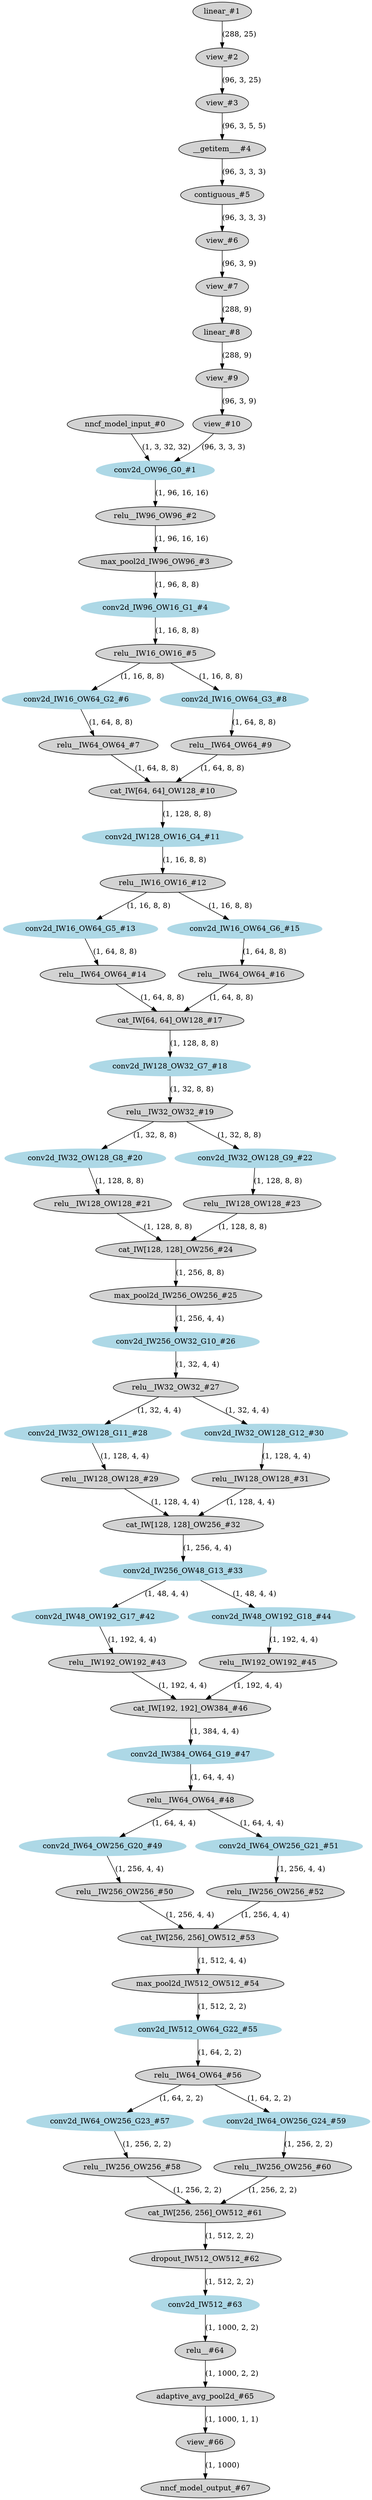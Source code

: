strict digraph  {
"0 /nncf_model_input_0" [id=0, label="nncf_model_input_#0", style=filled, type=nncf_model_input];
"1 SqueezeNet/Sequential[features]/NNCFConv2d[0]/ModuleDict[pre_ops]/UpdateWeight[3]/ElasticKernelConv2DOp[op]/linear_0" [id=1, label="linear_#1", style=filled, type=linear];
"2 SqueezeNet/Sequential[features]/NNCFConv2d[0]/ModuleDict[pre_ops]/UpdateWeight[3]/ElasticKernelConv2DOp[op]/view_0" [id=2, label="view_#2", style=filled, type=view];
"3 SqueezeNet/Sequential[features]/NNCFConv2d[0]/ModuleDict[pre_ops]/UpdateWeight[3]/ElasticKernelConv2DOp[op]/view_1" [id=3, label="view_#3", style=filled, type=view];
"4 SqueezeNet/Sequential[features]/NNCFConv2d[0]/ModuleDict[pre_ops]/UpdateWeight[3]/ElasticKernelConv2DOp[op]/__getitem___0" [id=4, label="__getitem___#4", style=filled, type=__getitem__];
"5 SqueezeNet/Sequential[features]/NNCFConv2d[0]/ModuleDict[pre_ops]/UpdateWeight[3]/ElasticKernelConv2DOp[op]/contiguous_0" [id=5, label="contiguous_#5", style=filled, type=contiguous];
"6 SqueezeNet/Sequential[features]/NNCFConv2d[0]/ModuleDict[pre_ops]/UpdateWeight[3]/ElasticKernelConv2DOp[op]/view_2" [id=6, label="view_#6", style=filled, type=view];
"7 SqueezeNet/Sequential[features]/NNCFConv2d[0]/ModuleDict[pre_ops]/UpdateWeight[3]/ElasticKernelConv2DOp[op]/view_3" [id=7, label="view_#7", style=filled, type=view];
"8 SqueezeNet/Sequential[features]/NNCFConv2d[0]/ModuleDict[pre_ops]/UpdateWeight[3]/ElasticKernelConv2DOp[op]/linear_1" [id=8, label="linear_#8", style=filled, type=linear];
"9 SqueezeNet/Sequential[features]/NNCFConv2d[0]/ModuleDict[pre_ops]/UpdateWeight[3]/ElasticKernelConv2DOp[op]/view_4" [id=9, label="view_#9", style=filled, type=view];
"10 SqueezeNet/Sequential[features]/NNCFConv2d[0]/ModuleDict[pre_ops]/UpdateWeight[3]/ElasticKernelConv2DOp[op]/view_5" [id=10, label="view_#10", style=filled, type=view];
"11 SqueezeNet/Sequential[features]/NNCFConv2d[0]/conv2d_0" [color=lightblue, id=11, label="conv2d_OW96_G0_#1", style=filled, type=conv2d];
"12 SqueezeNet/Sequential[features]/ReLU[1]/relu__0" [id=12, label="relu__IW96_OW96_#2", style=filled, type=relu_];
"13 SqueezeNet/Sequential[features]/MaxPool2d[2]/max_pool2d_0" [id=13, label="max_pool2d_IW96_OW96_#3", style=filled, type=max_pool2d];
"14 SqueezeNet/Sequential[features]/Fire[3]/NNCFConv2d[squeeze]/conv2d_0" [color=lightblue, id=14, label="conv2d_IW96_OW16_G1_#4", style=filled, type=conv2d];
"15 SqueezeNet/Sequential[features]/Fire[3]/ReLU[squeeze_activation]/relu__0" [id=15, label="relu__IW16_OW16_#5", style=filled, type=relu_];
"16 SqueezeNet/Sequential[features]/Fire[3]/NNCFConv2d[expand1x1]/conv2d_0" [color=lightblue, id=16, label="conv2d_IW16_OW64_G2_#6", style=filled, type=conv2d];
"17 SqueezeNet/Sequential[features]/Fire[3]/ReLU[expand1x1_activation]/relu__0" [id=17, label="relu__IW64_OW64_#7", style=filled, type=relu_];
"18 SqueezeNet/Sequential[features]/Fire[3]/NNCFConv2d[expand3x3]/conv2d_0" [color=lightblue, id=18, label="conv2d_IW16_OW64_G3_#8", style=filled, type=conv2d];
"19 SqueezeNet/Sequential[features]/Fire[3]/ReLU[expand3x3_activation]/relu__0" [id=19, label="relu__IW64_OW64_#9", style=filled, type=relu_];
"20 SqueezeNet/Sequential[features]/Fire[3]/cat_0" [id=20, label="cat_IW[64, 64]_OW128_#10", style=filled, type=cat];
"21 SqueezeNet/Sequential[features]/Fire[4]/NNCFConv2d[squeeze]/conv2d_0" [color=lightblue, id=21, label="conv2d_IW128_OW16_G4_#11", style=filled, type=conv2d];
"22 SqueezeNet/Sequential[features]/Fire[4]/ReLU[squeeze_activation]/relu__0" [id=22, label="relu__IW16_OW16_#12", style=filled, type=relu_];
"23 SqueezeNet/Sequential[features]/Fire[4]/NNCFConv2d[expand1x1]/conv2d_0" [color=lightblue, id=23, label="conv2d_IW16_OW64_G5_#13", style=filled, type=conv2d];
"24 SqueezeNet/Sequential[features]/Fire[4]/ReLU[expand1x1_activation]/relu__0" [id=24, label="relu__IW64_OW64_#14", style=filled, type=relu_];
"25 SqueezeNet/Sequential[features]/Fire[4]/NNCFConv2d[expand3x3]/conv2d_0" [color=lightblue, id=25, label="conv2d_IW16_OW64_G6_#15", style=filled, type=conv2d];
"26 SqueezeNet/Sequential[features]/Fire[4]/ReLU[expand3x3_activation]/relu__0" [id=26, label="relu__IW64_OW64_#16", style=filled, type=relu_];
"27 SqueezeNet/Sequential[features]/Fire[4]/cat_0" [id=27, label="cat_IW[64, 64]_OW128_#17", style=filled, type=cat];
"28 SqueezeNet/Sequential[features]/Fire[5]/NNCFConv2d[squeeze]/conv2d_0" [color=lightblue, id=28, label="conv2d_IW128_OW32_G7_#18", style=filled, type=conv2d];
"29 SqueezeNet/Sequential[features]/Fire[5]/ReLU[squeeze_activation]/relu__0" [id=29, label="relu__IW32_OW32_#19", style=filled, type=relu_];
"30 SqueezeNet/Sequential[features]/Fire[5]/NNCFConv2d[expand1x1]/conv2d_0" [color=lightblue, id=30, label="conv2d_IW32_OW128_G8_#20", style=filled, type=conv2d];
"31 SqueezeNet/Sequential[features]/Fire[5]/ReLU[expand1x1_activation]/relu__0" [id=31, label="relu__IW128_OW128_#21", style=filled, type=relu_];
"32 SqueezeNet/Sequential[features]/Fire[5]/NNCFConv2d[expand3x3]/conv2d_0" [color=lightblue, id=32, label="conv2d_IW32_OW128_G9_#22", style=filled, type=conv2d];
"33 SqueezeNet/Sequential[features]/Fire[5]/ReLU[expand3x3_activation]/relu__0" [id=33, label="relu__IW128_OW128_#23", style=filled, type=relu_];
"34 SqueezeNet/Sequential[features]/Fire[5]/cat_0" [id=34, label="cat_IW[128, 128]_OW256_#24", style=filled, type=cat];
"35 SqueezeNet/Sequential[features]/MaxPool2d[6]/max_pool2d_0" [id=35, label="max_pool2d_IW256_OW256_#25", style=filled, type=max_pool2d];
"36 SqueezeNet/Sequential[features]/Fire[7]/NNCFConv2d[squeeze]/conv2d_0" [color=lightblue, id=36, label="conv2d_IW256_OW32_G10_#26", style=filled, type=conv2d];
"37 SqueezeNet/Sequential[features]/Fire[7]/ReLU[squeeze_activation]/relu__0" [id=37, label="relu__IW32_OW32_#27", style=filled, type=relu_];
"38 SqueezeNet/Sequential[features]/Fire[7]/NNCFConv2d[expand1x1]/conv2d_0" [color=lightblue, id=38, label="conv2d_IW32_OW128_G11_#28", style=filled, type=conv2d];
"39 SqueezeNet/Sequential[features]/Fire[7]/ReLU[expand1x1_activation]/relu__0" [id=39, label="relu__IW128_OW128_#29", style=filled, type=relu_];
"40 SqueezeNet/Sequential[features]/Fire[7]/NNCFConv2d[expand3x3]/conv2d_0" [color=lightblue, id=40, label="conv2d_IW32_OW128_G12_#30", style=filled, type=conv2d];
"41 SqueezeNet/Sequential[features]/Fire[7]/ReLU[expand3x3_activation]/relu__0" [id=41, label="relu__IW128_OW128_#31", style=filled, type=relu_];
"42 SqueezeNet/Sequential[features]/Fire[7]/cat_0" [id=42, label="cat_IW[128, 128]_OW256_#32", style=filled, type=cat];
"43 SqueezeNet/Sequential[features]/Fire[8]/NNCFConv2d[squeeze]/conv2d_0" [color=lightblue, id=43, label="conv2d_IW256_OW48_G13_#33", style=filled, type=conv2d];
"44 SqueezeNet/Sequential[features]/Fire[9]/NNCFConv2d[expand1x1]/conv2d_0" [color=lightblue, id=44, label="conv2d_IW48_OW192_G17_#42", style=filled, type=conv2d];
"45 SqueezeNet/Sequential[features]/Fire[9]/ReLU[expand1x1_activation]/relu__0" [id=45, label="relu__IW192_OW192_#43", style=filled, type=relu_];
"46 SqueezeNet/Sequential[features]/Fire[9]/NNCFConv2d[expand3x3]/conv2d_0" [color=lightblue, id=46, label="conv2d_IW48_OW192_G18_#44", style=filled, type=conv2d];
"47 SqueezeNet/Sequential[features]/Fire[9]/ReLU[expand3x3_activation]/relu__0" [id=47, label="relu__IW192_OW192_#45", style=filled, type=relu_];
"48 SqueezeNet/Sequential[features]/Fire[9]/cat_0" [id=48, label="cat_IW[192, 192]_OW384_#46", style=filled, type=cat];
"49 SqueezeNet/Sequential[features]/Fire[10]/NNCFConv2d[squeeze]/conv2d_0" [color=lightblue, id=49, label="conv2d_IW384_OW64_G19_#47", style=filled, type=conv2d];
"50 SqueezeNet/Sequential[features]/Fire[10]/ReLU[squeeze_activation]/relu__0" [id=50, label="relu__IW64_OW64_#48", style=filled, type=relu_];
"51 SqueezeNet/Sequential[features]/Fire[10]/NNCFConv2d[expand1x1]/conv2d_0" [color=lightblue, id=51, label="conv2d_IW64_OW256_G20_#49", style=filled, type=conv2d];
"52 SqueezeNet/Sequential[features]/Fire[10]/ReLU[expand1x1_activation]/relu__0" [id=52, label="relu__IW256_OW256_#50", style=filled, type=relu_];
"53 SqueezeNet/Sequential[features]/Fire[10]/NNCFConv2d[expand3x3]/conv2d_0" [color=lightblue, id=53, label="conv2d_IW64_OW256_G21_#51", style=filled, type=conv2d];
"54 SqueezeNet/Sequential[features]/Fire[10]/ReLU[expand3x3_activation]/relu__0" [id=54, label="relu__IW256_OW256_#52", style=filled, type=relu_];
"55 SqueezeNet/Sequential[features]/Fire[10]/cat_0" [id=55, label="cat_IW[256, 256]_OW512_#53", style=filled, type=cat];
"56 SqueezeNet/Sequential[features]/MaxPool2d[11]/max_pool2d_0" [id=56, label="max_pool2d_IW512_OW512_#54", style=filled, type=max_pool2d];
"57 SqueezeNet/Sequential[features]/Fire[12]/NNCFConv2d[squeeze]/conv2d_0" [color=lightblue, id=57, label="conv2d_IW512_OW64_G22_#55", style=filled, type=conv2d];
"58 SqueezeNet/Sequential[features]/Fire[12]/ReLU[squeeze_activation]/relu__0" [id=58, label="relu__IW64_OW64_#56", style=filled, type=relu_];
"59 SqueezeNet/Sequential[features]/Fire[12]/NNCFConv2d[expand1x1]/conv2d_0" [color=lightblue, id=59, label="conv2d_IW64_OW256_G23_#57", style=filled, type=conv2d];
"60 SqueezeNet/Sequential[features]/Fire[12]/ReLU[expand1x1_activation]/relu__0" [id=60, label="relu__IW256_OW256_#58", style=filled, type=relu_];
"61 SqueezeNet/Sequential[features]/Fire[12]/NNCFConv2d[expand3x3]/conv2d_0" [color=lightblue, id=61, label="conv2d_IW64_OW256_G24_#59", style=filled, type=conv2d];
"62 SqueezeNet/Sequential[features]/Fire[12]/ReLU[expand3x3_activation]/relu__0" [id=62, label="relu__IW256_OW256_#60", style=filled, type=relu_];
"63 SqueezeNet/Sequential[features]/Fire[12]/cat_0" [id=63, label="cat_IW[256, 256]_OW512_#61", style=filled, type=cat];
"64 SqueezeNet/Sequential[classifier]/Dropout[0]/dropout_0" [id=64, label="dropout_IW512_OW512_#62", style=filled, type=dropout];
"65 SqueezeNet/Sequential[classifier]/NNCFConv2d[1]/conv2d_0" [color=lightblue, id=65, label="conv2d_IW512_#63", style=filled, type=conv2d];
"66 SqueezeNet/Sequential[classifier]/ReLU[2]/relu__0" [id=66, label="relu__#64", style=filled, type=relu_];
"67 SqueezeNet/Sequential[classifier]/AdaptiveAvgPool2d[3]/adaptive_avg_pool2d_0" [id=67, label="adaptive_avg_pool2d_#65", style=filled, type=adaptive_avg_pool2d];
"68 SqueezeNet/view_0" [id=68, label="view_#66", style=filled, type=view];
"69 /nncf_model_output_0" [id=69, label="nncf_model_output_#67", style=filled, type=nncf_model_output];
"0 /nncf_model_input_0" -> "11 SqueezeNet/Sequential[features]/NNCFConv2d[0]/conv2d_0"  [label="(1, 3, 32, 32)", style=solid];
"1 SqueezeNet/Sequential[features]/NNCFConv2d[0]/ModuleDict[pre_ops]/UpdateWeight[3]/ElasticKernelConv2DOp[op]/linear_0" -> "2 SqueezeNet/Sequential[features]/NNCFConv2d[0]/ModuleDict[pre_ops]/UpdateWeight[3]/ElasticKernelConv2DOp[op]/view_0"  [label="(288, 25)", style=solid];
"2 SqueezeNet/Sequential[features]/NNCFConv2d[0]/ModuleDict[pre_ops]/UpdateWeight[3]/ElasticKernelConv2DOp[op]/view_0" -> "3 SqueezeNet/Sequential[features]/NNCFConv2d[0]/ModuleDict[pre_ops]/UpdateWeight[3]/ElasticKernelConv2DOp[op]/view_1"  [label="(96, 3, 25)", style=solid];
"3 SqueezeNet/Sequential[features]/NNCFConv2d[0]/ModuleDict[pre_ops]/UpdateWeight[3]/ElasticKernelConv2DOp[op]/view_1" -> "4 SqueezeNet/Sequential[features]/NNCFConv2d[0]/ModuleDict[pre_ops]/UpdateWeight[3]/ElasticKernelConv2DOp[op]/__getitem___0"  [label="(96, 3, 5, 5)", style=solid];
"4 SqueezeNet/Sequential[features]/NNCFConv2d[0]/ModuleDict[pre_ops]/UpdateWeight[3]/ElasticKernelConv2DOp[op]/__getitem___0" -> "5 SqueezeNet/Sequential[features]/NNCFConv2d[0]/ModuleDict[pre_ops]/UpdateWeight[3]/ElasticKernelConv2DOp[op]/contiguous_0"  [label="(96, 3, 3, 3)", style=solid];
"5 SqueezeNet/Sequential[features]/NNCFConv2d[0]/ModuleDict[pre_ops]/UpdateWeight[3]/ElasticKernelConv2DOp[op]/contiguous_0" -> "6 SqueezeNet/Sequential[features]/NNCFConv2d[0]/ModuleDict[pre_ops]/UpdateWeight[3]/ElasticKernelConv2DOp[op]/view_2"  [label="(96, 3, 3, 3)", style=solid];
"6 SqueezeNet/Sequential[features]/NNCFConv2d[0]/ModuleDict[pre_ops]/UpdateWeight[3]/ElasticKernelConv2DOp[op]/view_2" -> "7 SqueezeNet/Sequential[features]/NNCFConv2d[0]/ModuleDict[pre_ops]/UpdateWeight[3]/ElasticKernelConv2DOp[op]/view_3"  [label="(96, 3, 9)", style=solid];
"7 SqueezeNet/Sequential[features]/NNCFConv2d[0]/ModuleDict[pre_ops]/UpdateWeight[3]/ElasticKernelConv2DOp[op]/view_3" -> "8 SqueezeNet/Sequential[features]/NNCFConv2d[0]/ModuleDict[pre_ops]/UpdateWeight[3]/ElasticKernelConv2DOp[op]/linear_1"  [label="(288, 9)", style=solid];
"8 SqueezeNet/Sequential[features]/NNCFConv2d[0]/ModuleDict[pre_ops]/UpdateWeight[3]/ElasticKernelConv2DOp[op]/linear_1" -> "9 SqueezeNet/Sequential[features]/NNCFConv2d[0]/ModuleDict[pre_ops]/UpdateWeight[3]/ElasticKernelConv2DOp[op]/view_4"  [label="(288, 9)", style=solid];
"9 SqueezeNet/Sequential[features]/NNCFConv2d[0]/ModuleDict[pre_ops]/UpdateWeight[3]/ElasticKernelConv2DOp[op]/view_4" -> "10 SqueezeNet/Sequential[features]/NNCFConv2d[0]/ModuleDict[pre_ops]/UpdateWeight[3]/ElasticKernelConv2DOp[op]/view_5"  [label="(96, 3, 9)", style=solid];
"10 SqueezeNet/Sequential[features]/NNCFConv2d[0]/ModuleDict[pre_ops]/UpdateWeight[3]/ElasticKernelConv2DOp[op]/view_5" -> "11 SqueezeNet/Sequential[features]/NNCFConv2d[0]/conv2d_0"  [label="(96, 3, 3, 3)", style=solid];
"11 SqueezeNet/Sequential[features]/NNCFConv2d[0]/conv2d_0" -> "12 SqueezeNet/Sequential[features]/ReLU[1]/relu__0"  [label="(1, 96, 16, 16)", style=solid];
"12 SqueezeNet/Sequential[features]/ReLU[1]/relu__0" -> "13 SqueezeNet/Sequential[features]/MaxPool2d[2]/max_pool2d_0"  [label="(1, 96, 16, 16)", style=solid];
"13 SqueezeNet/Sequential[features]/MaxPool2d[2]/max_pool2d_0" -> "14 SqueezeNet/Sequential[features]/Fire[3]/NNCFConv2d[squeeze]/conv2d_0"  [label="(1, 96, 8, 8)", style=solid];
"14 SqueezeNet/Sequential[features]/Fire[3]/NNCFConv2d[squeeze]/conv2d_0" -> "15 SqueezeNet/Sequential[features]/Fire[3]/ReLU[squeeze_activation]/relu__0"  [label="(1, 16, 8, 8)", style=solid];
"15 SqueezeNet/Sequential[features]/Fire[3]/ReLU[squeeze_activation]/relu__0" -> "16 SqueezeNet/Sequential[features]/Fire[3]/NNCFConv2d[expand1x1]/conv2d_0"  [label="(1, 16, 8, 8)", style=solid];
"15 SqueezeNet/Sequential[features]/Fire[3]/ReLU[squeeze_activation]/relu__0" -> "18 SqueezeNet/Sequential[features]/Fire[3]/NNCFConv2d[expand3x3]/conv2d_0"  [label="(1, 16, 8, 8)", style=solid];
"16 SqueezeNet/Sequential[features]/Fire[3]/NNCFConv2d[expand1x1]/conv2d_0" -> "17 SqueezeNet/Sequential[features]/Fire[3]/ReLU[expand1x1_activation]/relu__0"  [label="(1, 64, 8, 8)", style=solid];
"17 SqueezeNet/Sequential[features]/Fire[3]/ReLU[expand1x1_activation]/relu__0" -> "20 SqueezeNet/Sequential[features]/Fire[3]/cat_0"  [label="(1, 64, 8, 8)", style=solid];
"18 SqueezeNet/Sequential[features]/Fire[3]/NNCFConv2d[expand3x3]/conv2d_0" -> "19 SqueezeNet/Sequential[features]/Fire[3]/ReLU[expand3x3_activation]/relu__0"  [label="(1, 64, 8, 8)", style=solid];
"19 SqueezeNet/Sequential[features]/Fire[3]/ReLU[expand3x3_activation]/relu__0" -> "20 SqueezeNet/Sequential[features]/Fire[3]/cat_0"  [label="(1, 64, 8, 8)", style=solid];
"20 SqueezeNet/Sequential[features]/Fire[3]/cat_0" -> "21 SqueezeNet/Sequential[features]/Fire[4]/NNCFConv2d[squeeze]/conv2d_0"  [label="(1, 128, 8, 8)", style=solid];
"21 SqueezeNet/Sequential[features]/Fire[4]/NNCFConv2d[squeeze]/conv2d_0" -> "22 SqueezeNet/Sequential[features]/Fire[4]/ReLU[squeeze_activation]/relu__0"  [label="(1, 16, 8, 8)", style=solid];
"22 SqueezeNet/Sequential[features]/Fire[4]/ReLU[squeeze_activation]/relu__0" -> "23 SqueezeNet/Sequential[features]/Fire[4]/NNCFConv2d[expand1x1]/conv2d_0"  [label="(1, 16, 8, 8)", style=solid];
"22 SqueezeNet/Sequential[features]/Fire[4]/ReLU[squeeze_activation]/relu__0" -> "25 SqueezeNet/Sequential[features]/Fire[4]/NNCFConv2d[expand3x3]/conv2d_0"  [label="(1, 16, 8, 8)", style=solid];
"23 SqueezeNet/Sequential[features]/Fire[4]/NNCFConv2d[expand1x1]/conv2d_0" -> "24 SqueezeNet/Sequential[features]/Fire[4]/ReLU[expand1x1_activation]/relu__0"  [label="(1, 64, 8, 8)", style=solid];
"24 SqueezeNet/Sequential[features]/Fire[4]/ReLU[expand1x1_activation]/relu__0" -> "27 SqueezeNet/Sequential[features]/Fire[4]/cat_0"  [label="(1, 64, 8, 8)", style=solid];
"25 SqueezeNet/Sequential[features]/Fire[4]/NNCFConv2d[expand3x3]/conv2d_0" -> "26 SqueezeNet/Sequential[features]/Fire[4]/ReLU[expand3x3_activation]/relu__0"  [label="(1, 64, 8, 8)", style=solid];
"26 SqueezeNet/Sequential[features]/Fire[4]/ReLU[expand3x3_activation]/relu__0" -> "27 SqueezeNet/Sequential[features]/Fire[4]/cat_0"  [label="(1, 64, 8, 8)", style=solid];
"27 SqueezeNet/Sequential[features]/Fire[4]/cat_0" -> "28 SqueezeNet/Sequential[features]/Fire[5]/NNCFConv2d[squeeze]/conv2d_0"  [label="(1, 128, 8, 8)", style=solid];
"28 SqueezeNet/Sequential[features]/Fire[5]/NNCFConv2d[squeeze]/conv2d_0" -> "29 SqueezeNet/Sequential[features]/Fire[5]/ReLU[squeeze_activation]/relu__0"  [label="(1, 32, 8, 8)", style=solid];
"29 SqueezeNet/Sequential[features]/Fire[5]/ReLU[squeeze_activation]/relu__0" -> "30 SqueezeNet/Sequential[features]/Fire[5]/NNCFConv2d[expand1x1]/conv2d_0"  [label="(1, 32, 8, 8)", style=solid];
"29 SqueezeNet/Sequential[features]/Fire[5]/ReLU[squeeze_activation]/relu__0" -> "32 SqueezeNet/Sequential[features]/Fire[5]/NNCFConv2d[expand3x3]/conv2d_0"  [label="(1, 32, 8, 8)", style=solid];
"30 SqueezeNet/Sequential[features]/Fire[5]/NNCFConv2d[expand1x1]/conv2d_0" -> "31 SqueezeNet/Sequential[features]/Fire[5]/ReLU[expand1x1_activation]/relu__0"  [label="(1, 128, 8, 8)", style=solid];
"31 SqueezeNet/Sequential[features]/Fire[5]/ReLU[expand1x1_activation]/relu__0" -> "34 SqueezeNet/Sequential[features]/Fire[5]/cat_0"  [label="(1, 128, 8, 8)", style=solid];
"32 SqueezeNet/Sequential[features]/Fire[5]/NNCFConv2d[expand3x3]/conv2d_0" -> "33 SqueezeNet/Sequential[features]/Fire[5]/ReLU[expand3x3_activation]/relu__0"  [label="(1, 128, 8, 8)", style=solid];
"33 SqueezeNet/Sequential[features]/Fire[5]/ReLU[expand3x3_activation]/relu__0" -> "34 SqueezeNet/Sequential[features]/Fire[5]/cat_0"  [label="(1, 128, 8, 8)", style=solid];
"34 SqueezeNet/Sequential[features]/Fire[5]/cat_0" -> "35 SqueezeNet/Sequential[features]/MaxPool2d[6]/max_pool2d_0"  [label="(1, 256, 8, 8)", style=solid];
"35 SqueezeNet/Sequential[features]/MaxPool2d[6]/max_pool2d_0" -> "36 SqueezeNet/Sequential[features]/Fire[7]/NNCFConv2d[squeeze]/conv2d_0"  [label="(1, 256, 4, 4)", style=solid];
"36 SqueezeNet/Sequential[features]/Fire[7]/NNCFConv2d[squeeze]/conv2d_0" -> "37 SqueezeNet/Sequential[features]/Fire[7]/ReLU[squeeze_activation]/relu__0"  [label="(1, 32, 4, 4)", style=solid];
"37 SqueezeNet/Sequential[features]/Fire[7]/ReLU[squeeze_activation]/relu__0" -> "38 SqueezeNet/Sequential[features]/Fire[7]/NNCFConv2d[expand1x1]/conv2d_0"  [label="(1, 32, 4, 4)", style=solid];
"37 SqueezeNet/Sequential[features]/Fire[7]/ReLU[squeeze_activation]/relu__0" -> "40 SqueezeNet/Sequential[features]/Fire[7]/NNCFConv2d[expand3x3]/conv2d_0"  [label="(1, 32, 4, 4)", style=solid];
"38 SqueezeNet/Sequential[features]/Fire[7]/NNCFConv2d[expand1x1]/conv2d_0" -> "39 SqueezeNet/Sequential[features]/Fire[7]/ReLU[expand1x1_activation]/relu__0"  [label="(1, 128, 4, 4)", style=solid];
"39 SqueezeNet/Sequential[features]/Fire[7]/ReLU[expand1x1_activation]/relu__0" -> "42 SqueezeNet/Sequential[features]/Fire[7]/cat_0"  [label="(1, 128, 4, 4)", style=solid];
"40 SqueezeNet/Sequential[features]/Fire[7]/NNCFConv2d[expand3x3]/conv2d_0" -> "41 SqueezeNet/Sequential[features]/Fire[7]/ReLU[expand3x3_activation]/relu__0"  [label="(1, 128, 4, 4)", style=solid];
"41 SqueezeNet/Sequential[features]/Fire[7]/ReLU[expand3x3_activation]/relu__0" -> "42 SqueezeNet/Sequential[features]/Fire[7]/cat_0"  [label="(1, 128, 4, 4)", style=solid];
"42 SqueezeNet/Sequential[features]/Fire[7]/cat_0" -> "43 SqueezeNet/Sequential[features]/Fire[8]/NNCFConv2d[squeeze]/conv2d_0"  [label="(1, 256, 4, 4)", style=solid];
"43 SqueezeNet/Sequential[features]/Fire[8]/NNCFConv2d[squeeze]/conv2d_0" -> "44 SqueezeNet/Sequential[features]/Fire[9]/NNCFConv2d[expand1x1]/conv2d_0"  [label="(1, 48, 4, 4)", style=solid];
"43 SqueezeNet/Sequential[features]/Fire[8]/NNCFConv2d[squeeze]/conv2d_0" -> "46 SqueezeNet/Sequential[features]/Fire[9]/NNCFConv2d[expand3x3]/conv2d_0"  [label="(1, 48, 4, 4)", style=solid];
"44 SqueezeNet/Sequential[features]/Fire[9]/NNCFConv2d[expand1x1]/conv2d_0" -> "45 SqueezeNet/Sequential[features]/Fire[9]/ReLU[expand1x1_activation]/relu__0"  [label="(1, 192, 4, 4)", style=solid];
"45 SqueezeNet/Sequential[features]/Fire[9]/ReLU[expand1x1_activation]/relu__0" -> "48 SqueezeNet/Sequential[features]/Fire[9]/cat_0"  [label="(1, 192, 4, 4)", style=solid];
"46 SqueezeNet/Sequential[features]/Fire[9]/NNCFConv2d[expand3x3]/conv2d_0" -> "47 SqueezeNet/Sequential[features]/Fire[9]/ReLU[expand3x3_activation]/relu__0"  [label="(1, 192, 4, 4)", style=solid];
"47 SqueezeNet/Sequential[features]/Fire[9]/ReLU[expand3x3_activation]/relu__0" -> "48 SqueezeNet/Sequential[features]/Fire[9]/cat_0"  [label="(1, 192, 4, 4)", style=solid];
"48 SqueezeNet/Sequential[features]/Fire[9]/cat_0" -> "49 SqueezeNet/Sequential[features]/Fire[10]/NNCFConv2d[squeeze]/conv2d_0"  [label="(1, 384, 4, 4)", style=solid];
"49 SqueezeNet/Sequential[features]/Fire[10]/NNCFConv2d[squeeze]/conv2d_0" -> "50 SqueezeNet/Sequential[features]/Fire[10]/ReLU[squeeze_activation]/relu__0"  [label="(1, 64, 4, 4)", style=solid];
"50 SqueezeNet/Sequential[features]/Fire[10]/ReLU[squeeze_activation]/relu__0" -> "51 SqueezeNet/Sequential[features]/Fire[10]/NNCFConv2d[expand1x1]/conv2d_0"  [label="(1, 64, 4, 4)", style=solid];
"50 SqueezeNet/Sequential[features]/Fire[10]/ReLU[squeeze_activation]/relu__0" -> "53 SqueezeNet/Sequential[features]/Fire[10]/NNCFConv2d[expand3x3]/conv2d_0"  [label="(1, 64, 4, 4)", style=solid];
"51 SqueezeNet/Sequential[features]/Fire[10]/NNCFConv2d[expand1x1]/conv2d_0" -> "52 SqueezeNet/Sequential[features]/Fire[10]/ReLU[expand1x1_activation]/relu__0"  [label="(1, 256, 4, 4)", style=solid];
"52 SqueezeNet/Sequential[features]/Fire[10]/ReLU[expand1x1_activation]/relu__0" -> "55 SqueezeNet/Sequential[features]/Fire[10]/cat_0"  [label="(1, 256, 4, 4)", style=solid];
"53 SqueezeNet/Sequential[features]/Fire[10]/NNCFConv2d[expand3x3]/conv2d_0" -> "54 SqueezeNet/Sequential[features]/Fire[10]/ReLU[expand3x3_activation]/relu__0"  [label="(1, 256, 4, 4)", style=solid];
"54 SqueezeNet/Sequential[features]/Fire[10]/ReLU[expand3x3_activation]/relu__0" -> "55 SqueezeNet/Sequential[features]/Fire[10]/cat_0"  [label="(1, 256, 4, 4)", style=solid];
"55 SqueezeNet/Sequential[features]/Fire[10]/cat_0" -> "56 SqueezeNet/Sequential[features]/MaxPool2d[11]/max_pool2d_0"  [label="(1, 512, 4, 4)", style=solid];
"56 SqueezeNet/Sequential[features]/MaxPool2d[11]/max_pool2d_0" -> "57 SqueezeNet/Sequential[features]/Fire[12]/NNCFConv2d[squeeze]/conv2d_0"  [label="(1, 512, 2, 2)", style=solid];
"57 SqueezeNet/Sequential[features]/Fire[12]/NNCFConv2d[squeeze]/conv2d_0" -> "58 SqueezeNet/Sequential[features]/Fire[12]/ReLU[squeeze_activation]/relu__0"  [label="(1, 64, 2, 2)", style=solid];
"58 SqueezeNet/Sequential[features]/Fire[12]/ReLU[squeeze_activation]/relu__0" -> "59 SqueezeNet/Sequential[features]/Fire[12]/NNCFConv2d[expand1x1]/conv2d_0"  [label="(1, 64, 2, 2)", style=solid];
"58 SqueezeNet/Sequential[features]/Fire[12]/ReLU[squeeze_activation]/relu__0" -> "61 SqueezeNet/Sequential[features]/Fire[12]/NNCFConv2d[expand3x3]/conv2d_0"  [label="(1, 64, 2, 2)", style=solid];
"59 SqueezeNet/Sequential[features]/Fire[12]/NNCFConv2d[expand1x1]/conv2d_0" -> "60 SqueezeNet/Sequential[features]/Fire[12]/ReLU[expand1x1_activation]/relu__0"  [label="(1, 256, 2, 2)", style=solid];
"60 SqueezeNet/Sequential[features]/Fire[12]/ReLU[expand1x1_activation]/relu__0" -> "63 SqueezeNet/Sequential[features]/Fire[12]/cat_0"  [label="(1, 256, 2, 2)", style=solid];
"61 SqueezeNet/Sequential[features]/Fire[12]/NNCFConv2d[expand3x3]/conv2d_0" -> "62 SqueezeNet/Sequential[features]/Fire[12]/ReLU[expand3x3_activation]/relu__0"  [label="(1, 256, 2, 2)", style=solid];
"62 SqueezeNet/Sequential[features]/Fire[12]/ReLU[expand3x3_activation]/relu__0" -> "63 SqueezeNet/Sequential[features]/Fire[12]/cat_0"  [label="(1, 256, 2, 2)", style=solid];
"63 SqueezeNet/Sequential[features]/Fire[12]/cat_0" -> "64 SqueezeNet/Sequential[classifier]/Dropout[0]/dropout_0"  [label="(1, 512, 2, 2)", style=solid];
"64 SqueezeNet/Sequential[classifier]/Dropout[0]/dropout_0" -> "65 SqueezeNet/Sequential[classifier]/NNCFConv2d[1]/conv2d_0"  [label="(1, 512, 2, 2)", style=solid];
"65 SqueezeNet/Sequential[classifier]/NNCFConv2d[1]/conv2d_0" -> "66 SqueezeNet/Sequential[classifier]/ReLU[2]/relu__0"  [label="(1, 1000, 2, 2)", style=solid];
"66 SqueezeNet/Sequential[classifier]/ReLU[2]/relu__0" -> "67 SqueezeNet/Sequential[classifier]/AdaptiveAvgPool2d[3]/adaptive_avg_pool2d_0"  [label="(1, 1000, 2, 2)", style=solid];
"67 SqueezeNet/Sequential[classifier]/AdaptiveAvgPool2d[3]/adaptive_avg_pool2d_0" -> "68 SqueezeNet/view_0"  [label="(1, 1000, 1, 1)", style=solid];
"68 SqueezeNet/view_0" -> "69 /nncf_model_output_0"  [label="(1, 1000)", style=solid];
}
